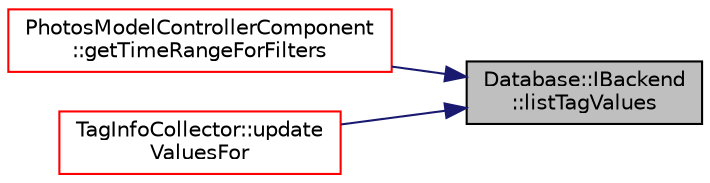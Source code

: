 digraph "Database::IBackend::listTagValues"
{
 // LATEX_PDF_SIZE
  edge [fontname="Helvetica",fontsize="10",labelfontname="Helvetica",labelfontsize="10"];
  node [fontname="Helvetica",fontsize="10",shape=record];
  rankdir="RL";
  Node1 [label="Database::IBackend\l::listTagValues",height=0.2,width=0.4,color="black", fillcolor="grey75", style="filled", fontcolor="black",tooltip="list all values of tag for photos matching provided filter"];
  Node1 -> Node2 [dir="back",color="midnightblue",fontsize="10",style="solid",fontname="Helvetica"];
  Node2 [label="PhotosModelControllerComponent\l::getTimeRangeForFilters",height=0.2,width=0.4,color="red", fillcolor="white", style="filled",URL="$class_photos_model_controller_component.html#a3114b0d3595d4d6d72bf5015738f6bbb",tooltip=" "];
  Node1 -> Node5 [dir="back",color="midnightblue",fontsize="10",style="solid",fontname="Helvetica"];
  Node5 [label="TagInfoCollector::update\lValuesFor",height=0.2,width=0.4,color="red", fillcolor="white", style="filled",URL="$class_tag_info_collector.html#ac9a9d5cb67ed21da76ad389a5de0f565",tooltip=" "];
}
